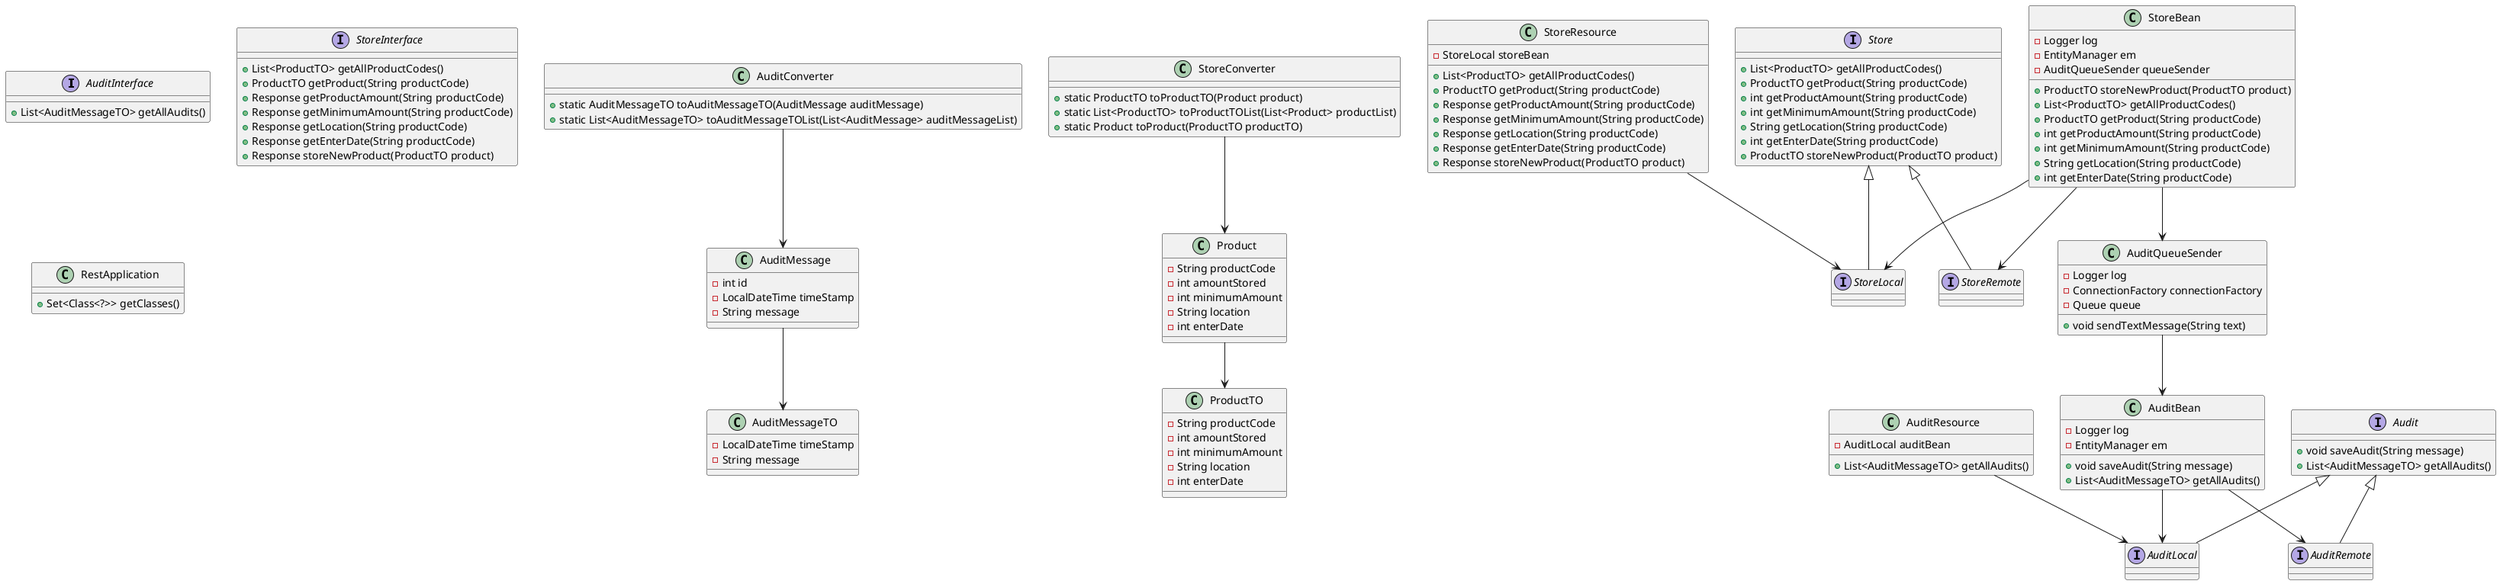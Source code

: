 @startuml
interface AuditInterface {
    + List<AuditMessageTO> getAllAudits()
}

class AuditMessageTO {
    - LocalDateTime timeStamp
    - String message
}

class ProductTO {
    - String productCode
    - int amountStored
    - int minimumAmount
    - String location
    - int enterDate
}

interface StoreInterface {
    + List<ProductTO> getAllProductCodes()
    + ProductTO getProduct(String productCode)
    + Response getProductAmount(String productCode)
    + Response getMinimumAmount(String productCode)
    + Response getLocation(String productCode)
    + Response getEnterDate(String productCode)
    + Response storeNewProduct(ProductTO product)
}

interface Audit {
    + void saveAudit(String message)
    + List<AuditMessageTO> getAllAudits()
}

interface AuditLocal extends Audit {
}

interface AuditRemote extends Audit {
}

interface Store {
    + List<ProductTO> getAllProductCodes()
    + ProductTO getProduct(String productCode)
    + int getProductAmount(String productCode)
    + int getMinimumAmount(String productCode)
    + String getLocation(String productCode)
    + int getEnterDate(String productCode)
    + ProductTO storeNewProduct(ProductTO product)
}

interface StoreLocal extends Store {
}

interface StoreRemote extends Store {
}

class AuditBean {
    - Logger log
    - EntityManager em
    + void saveAudit(String message)
    + List<AuditMessageTO> getAllAudits()
}

class AuditQueueSender {
    - Logger log
    - ConnectionFactory connectionFactory
    - Queue queue
    + void sendTextMessage(String text)
}

class StoreBean {
    - Logger log
    - EntityManager em
    - AuditQueueSender queueSender
    + ProductTO storeNewProduct(ProductTO product)
    + List<ProductTO> getAllProductCodes()
    + ProductTO getProduct(String productCode)
    + int getProductAmount(String productCode)
    + int getMinimumAmount(String productCode)
    + String getLocation(String productCode)
    + int getEnterDate(String productCode)
}

class AuditMessage {
    - int id
    - LocalDateTime timeStamp
    - String message
}

class Product {
    - String productCode
    - int amountStored
    - int minimumAmount
    - String location
    - int enterDate
}

class AuditConverter {
    + static AuditMessageTO toAuditMessageTO(AuditMessage auditMessage)
    + static List<AuditMessageTO> toAuditMessageTOList(List<AuditMessage> auditMessageList)
}

class StoreConverter {
    + static ProductTO toProductTO(Product product)
    + static List<ProductTO> toProductTOList(List<Product> productList)
    + static Product toProduct(ProductTO productTO)
}

class AuditResource {
    - AuditLocal auditBean
    + List<AuditMessageTO> getAllAudits()
}

class StoreResource {
    - StoreLocal storeBean
    + List<ProductTO> getAllProductCodes()
    + ProductTO getProduct(String productCode)
    + Response getProductAmount(String productCode)
    + Response getMinimumAmount(String productCode)
    + Response getLocation(String productCode)
    + Response getEnterDate(String productCode)
    + Response storeNewProduct(ProductTO product)
}

class RestApplication {
    + Set<Class<?>> getClasses()
}

AuditBean --> AuditLocal
AuditBean --> AuditRemote
AuditQueueSender --> AuditBean

StoreBean --> StoreLocal
StoreBean --> StoreRemote
StoreBean --> AuditQueueSender

AuditMessage --> AuditMessageTO
Product --> ProductTO
AuditConverter --> AuditMessage
StoreConverter --> Product

AuditResource --> AuditLocal
StoreResource --> StoreLocal
@enduml
